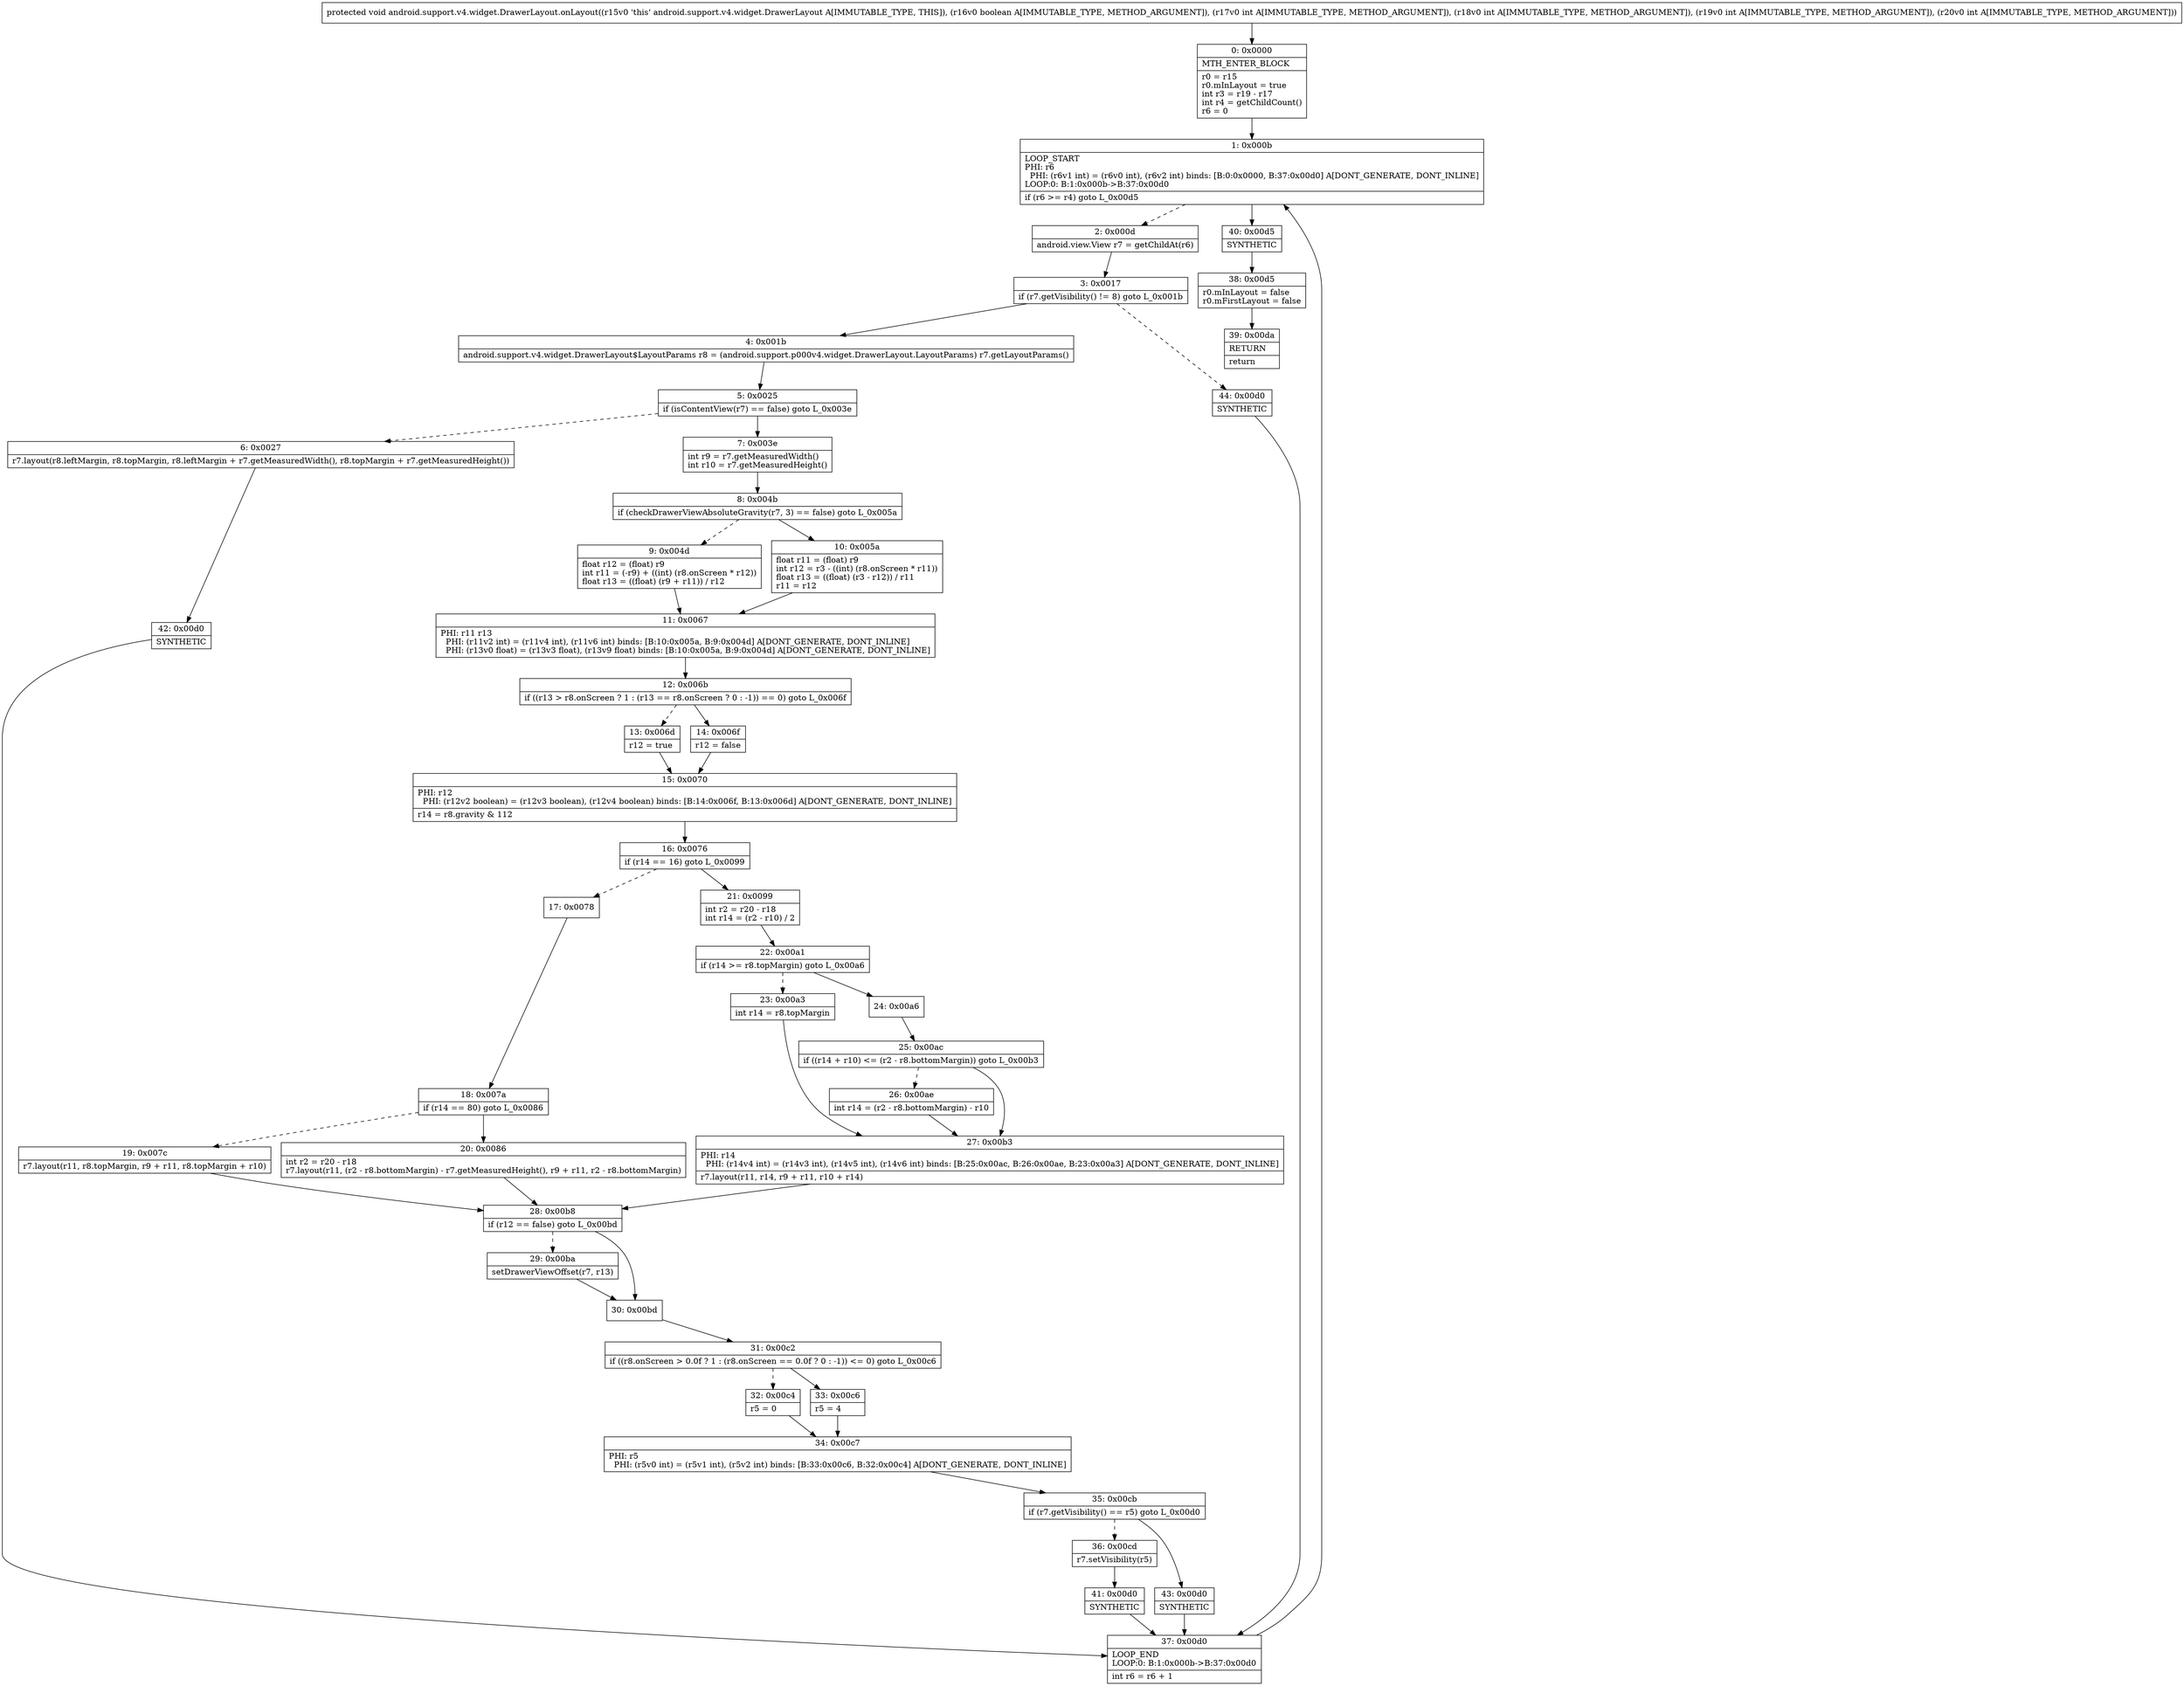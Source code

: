 digraph "CFG forandroid.support.v4.widget.DrawerLayout.onLayout(ZIIII)V" {
Node_0 [shape=record,label="{0\:\ 0x0000|MTH_ENTER_BLOCK\l|r0 = r15\lr0.mInLayout = true\lint r3 = r19 \- r17\lint r4 = getChildCount()\lr6 = 0\l}"];
Node_1 [shape=record,label="{1\:\ 0x000b|LOOP_START\lPHI: r6 \l  PHI: (r6v1 int) = (r6v0 int), (r6v2 int) binds: [B:0:0x0000, B:37:0x00d0] A[DONT_GENERATE, DONT_INLINE]\lLOOP:0: B:1:0x000b\-\>B:37:0x00d0\l|if (r6 \>= r4) goto L_0x00d5\l}"];
Node_2 [shape=record,label="{2\:\ 0x000d|android.view.View r7 = getChildAt(r6)\l}"];
Node_3 [shape=record,label="{3\:\ 0x0017|if (r7.getVisibility() != 8) goto L_0x001b\l}"];
Node_4 [shape=record,label="{4\:\ 0x001b|android.support.v4.widget.DrawerLayout$LayoutParams r8 = (android.support.p000v4.widget.DrawerLayout.LayoutParams) r7.getLayoutParams()\l}"];
Node_5 [shape=record,label="{5\:\ 0x0025|if (isContentView(r7) == false) goto L_0x003e\l}"];
Node_6 [shape=record,label="{6\:\ 0x0027|r7.layout(r8.leftMargin, r8.topMargin, r8.leftMargin + r7.getMeasuredWidth(), r8.topMargin + r7.getMeasuredHeight())\l}"];
Node_7 [shape=record,label="{7\:\ 0x003e|int r9 = r7.getMeasuredWidth()\lint r10 = r7.getMeasuredHeight()\l}"];
Node_8 [shape=record,label="{8\:\ 0x004b|if (checkDrawerViewAbsoluteGravity(r7, 3) == false) goto L_0x005a\l}"];
Node_9 [shape=record,label="{9\:\ 0x004d|float r12 = (float) r9\lint r11 = (\-r9) + ((int) (r8.onScreen * r12))\lfloat r13 = ((float) (r9 + r11)) \/ r12\l}"];
Node_10 [shape=record,label="{10\:\ 0x005a|float r11 = (float) r9\lint r12 = r3 \- ((int) (r8.onScreen * r11))\lfloat r13 = ((float) (r3 \- r12)) \/ r11\lr11 = r12\l}"];
Node_11 [shape=record,label="{11\:\ 0x0067|PHI: r11 r13 \l  PHI: (r11v2 int) = (r11v4 int), (r11v6 int) binds: [B:10:0x005a, B:9:0x004d] A[DONT_GENERATE, DONT_INLINE]\l  PHI: (r13v0 float) = (r13v3 float), (r13v9 float) binds: [B:10:0x005a, B:9:0x004d] A[DONT_GENERATE, DONT_INLINE]\l}"];
Node_12 [shape=record,label="{12\:\ 0x006b|if ((r13 \> r8.onScreen ? 1 : (r13 == r8.onScreen ? 0 : \-1)) == 0) goto L_0x006f\l}"];
Node_13 [shape=record,label="{13\:\ 0x006d|r12 = true\l}"];
Node_14 [shape=record,label="{14\:\ 0x006f|r12 = false\l}"];
Node_15 [shape=record,label="{15\:\ 0x0070|PHI: r12 \l  PHI: (r12v2 boolean) = (r12v3 boolean), (r12v4 boolean) binds: [B:14:0x006f, B:13:0x006d] A[DONT_GENERATE, DONT_INLINE]\l|r14 = r8.gravity & 112\l}"];
Node_16 [shape=record,label="{16\:\ 0x0076|if (r14 == 16) goto L_0x0099\l}"];
Node_17 [shape=record,label="{17\:\ 0x0078}"];
Node_18 [shape=record,label="{18\:\ 0x007a|if (r14 == 80) goto L_0x0086\l}"];
Node_19 [shape=record,label="{19\:\ 0x007c|r7.layout(r11, r8.topMargin, r9 + r11, r8.topMargin + r10)\l}"];
Node_20 [shape=record,label="{20\:\ 0x0086|int r2 = r20 \- r18\lr7.layout(r11, (r2 \- r8.bottomMargin) \- r7.getMeasuredHeight(), r9 + r11, r2 \- r8.bottomMargin)\l}"];
Node_21 [shape=record,label="{21\:\ 0x0099|int r2 = r20 \- r18\lint r14 = (r2 \- r10) \/ 2\l}"];
Node_22 [shape=record,label="{22\:\ 0x00a1|if (r14 \>= r8.topMargin) goto L_0x00a6\l}"];
Node_23 [shape=record,label="{23\:\ 0x00a3|int r14 = r8.topMargin\l}"];
Node_24 [shape=record,label="{24\:\ 0x00a6}"];
Node_25 [shape=record,label="{25\:\ 0x00ac|if ((r14 + r10) \<= (r2 \- r8.bottomMargin)) goto L_0x00b3\l}"];
Node_26 [shape=record,label="{26\:\ 0x00ae|int r14 = (r2 \- r8.bottomMargin) \- r10\l}"];
Node_27 [shape=record,label="{27\:\ 0x00b3|PHI: r14 \l  PHI: (r14v4 int) = (r14v3 int), (r14v5 int), (r14v6 int) binds: [B:25:0x00ac, B:26:0x00ae, B:23:0x00a3] A[DONT_GENERATE, DONT_INLINE]\l|r7.layout(r11, r14, r9 + r11, r10 + r14)\l}"];
Node_28 [shape=record,label="{28\:\ 0x00b8|if (r12 == false) goto L_0x00bd\l}"];
Node_29 [shape=record,label="{29\:\ 0x00ba|setDrawerViewOffset(r7, r13)\l}"];
Node_30 [shape=record,label="{30\:\ 0x00bd}"];
Node_31 [shape=record,label="{31\:\ 0x00c2|if ((r8.onScreen \> 0.0f ? 1 : (r8.onScreen == 0.0f ? 0 : \-1)) \<= 0) goto L_0x00c6\l}"];
Node_32 [shape=record,label="{32\:\ 0x00c4|r5 = 0\l}"];
Node_33 [shape=record,label="{33\:\ 0x00c6|r5 = 4\l}"];
Node_34 [shape=record,label="{34\:\ 0x00c7|PHI: r5 \l  PHI: (r5v0 int) = (r5v1 int), (r5v2 int) binds: [B:33:0x00c6, B:32:0x00c4] A[DONT_GENERATE, DONT_INLINE]\l}"];
Node_35 [shape=record,label="{35\:\ 0x00cb|if (r7.getVisibility() == r5) goto L_0x00d0\l}"];
Node_36 [shape=record,label="{36\:\ 0x00cd|r7.setVisibility(r5)\l}"];
Node_37 [shape=record,label="{37\:\ 0x00d0|LOOP_END\lLOOP:0: B:1:0x000b\-\>B:37:0x00d0\l|int r6 = r6 + 1\l}"];
Node_38 [shape=record,label="{38\:\ 0x00d5|r0.mInLayout = false\lr0.mFirstLayout = false\l}"];
Node_39 [shape=record,label="{39\:\ 0x00da|RETURN\l|return\l}"];
Node_40 [shape=record,label="{40\:\ 0x00d5|SYNTHETIC\l}"];
Node_41 [shape=record,label="{41\:\ 0x00d0|SYNTHETIC\l}"];
Node_42 [shape=record,label="{42\:\ 0x00d0|SYNTHETIC\l}"];
Node_43 [shape=record,label="{43\:\ 0x00d0|SYNTHETIC\l}"];
Node_44 [shape=record,label="{44\:\ 0x00d0|SYNTHETIC\l}"];
MethodNode[shape=record,label="{protected void android.support.v4.widget.DrawerLayout.onLayout((r15v0 'this' android.support.v4.widget.DrawerLayout A[IMMUTABLE_TYPE, THIS]), (r16v0 boolean A[IMMUTABLE_TYPE, METHOD_ARGUMENT]), (r17v0 int A[IMMUTABLE_TYPE, METHOD_ARGUMENT]), (r18v0 int A[IMMUTABLE_TYPE, METHOD_ARGUMENT]), (r19v0 int A[IMMUTABLE_TYPE, METHOD_ARGUMENT]), (r20v0 int A[IMMUTABLE_TYPE, METHOD_ARGUMENT])) }"];
MethodNode -> Node_0;
Node_0 -> Node_1;
Node_1 -> Node_2[style=dashed];
Node_1 -> Node_40;
Node_2 -> Node_3;
Node_3 -> Node_4;
Node_3 -> Node_44[style=dashed];
Node_4 -> Node_5;
Node_5 -> Node_6[style=dashed];
Node_5 -> Node_7;
Node_6 -> Node_42;
Node_7 -> Node_8;
Node_8 -> Node_9[style=dashed];
Node_8 -> Node_10;
Node_9 -> Node_11;
Node_10 -> Node_11;
Node_11 -> Node_12;
Node_12 -> Node_13[style=dashed];
Node_12 -> Node_14;
Node_13 -> Node_15;
Node_14 -> Node_15;
Node_15 -> Node_16;
Node_16 -> Node_17[style=dashed];
Node_16 -> Node_21;
Node_17 -> Node_18;
Node_18 -> Node_19[style=dashed];
Node_18 -> Node_20;
Node_19 -> Node_28;
Node_20 -> Node_28;
Node_21 -> Node_22;
Node_22 -> Node_23[style=dashed];
Node_22 -> Node_24;
Node_23 -> Node_27;
Node_24 -> Node_25;
Node_25 -> Node_26[style=dashed];
Node_25 -> Node_27;
Node_26 -> Node_27;
Node_27 -> Node_28;
Node_28 -> Node_29[style=dashed];
Node_28 -> Node_30;
Node_29 -> Node_30;
Node_30 -> Node_31;
Node_31 -> Node_32[style=dashed];
Node_31 -> Node_33;
Node_32 -> Node_34;
Node_33 -> Node_34;
Node_34 -> Node_35;
Node_35 -> Node_36[style=dashed];
Node_35 -> Node_43;
Node_36 -> Node_41;
Node_37 -> Node_1;
Node_38 -> Node_39;
Node_40 -> Node_38;
Node_41 -> Node_37;
Node_42 -> Node_37;
Node_43 -> Node_37;
Node_44 -> Node_37;
}

